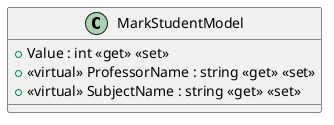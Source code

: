 @startuml
class MarkStudentModel {
    + Value : int <<get>> <<set>>
    + <<virtual>> ProfessorName : string <<get>> <<set>>
    + <<virtual>> SubjectName : string <<get>> <<set>>
}
@enduml
